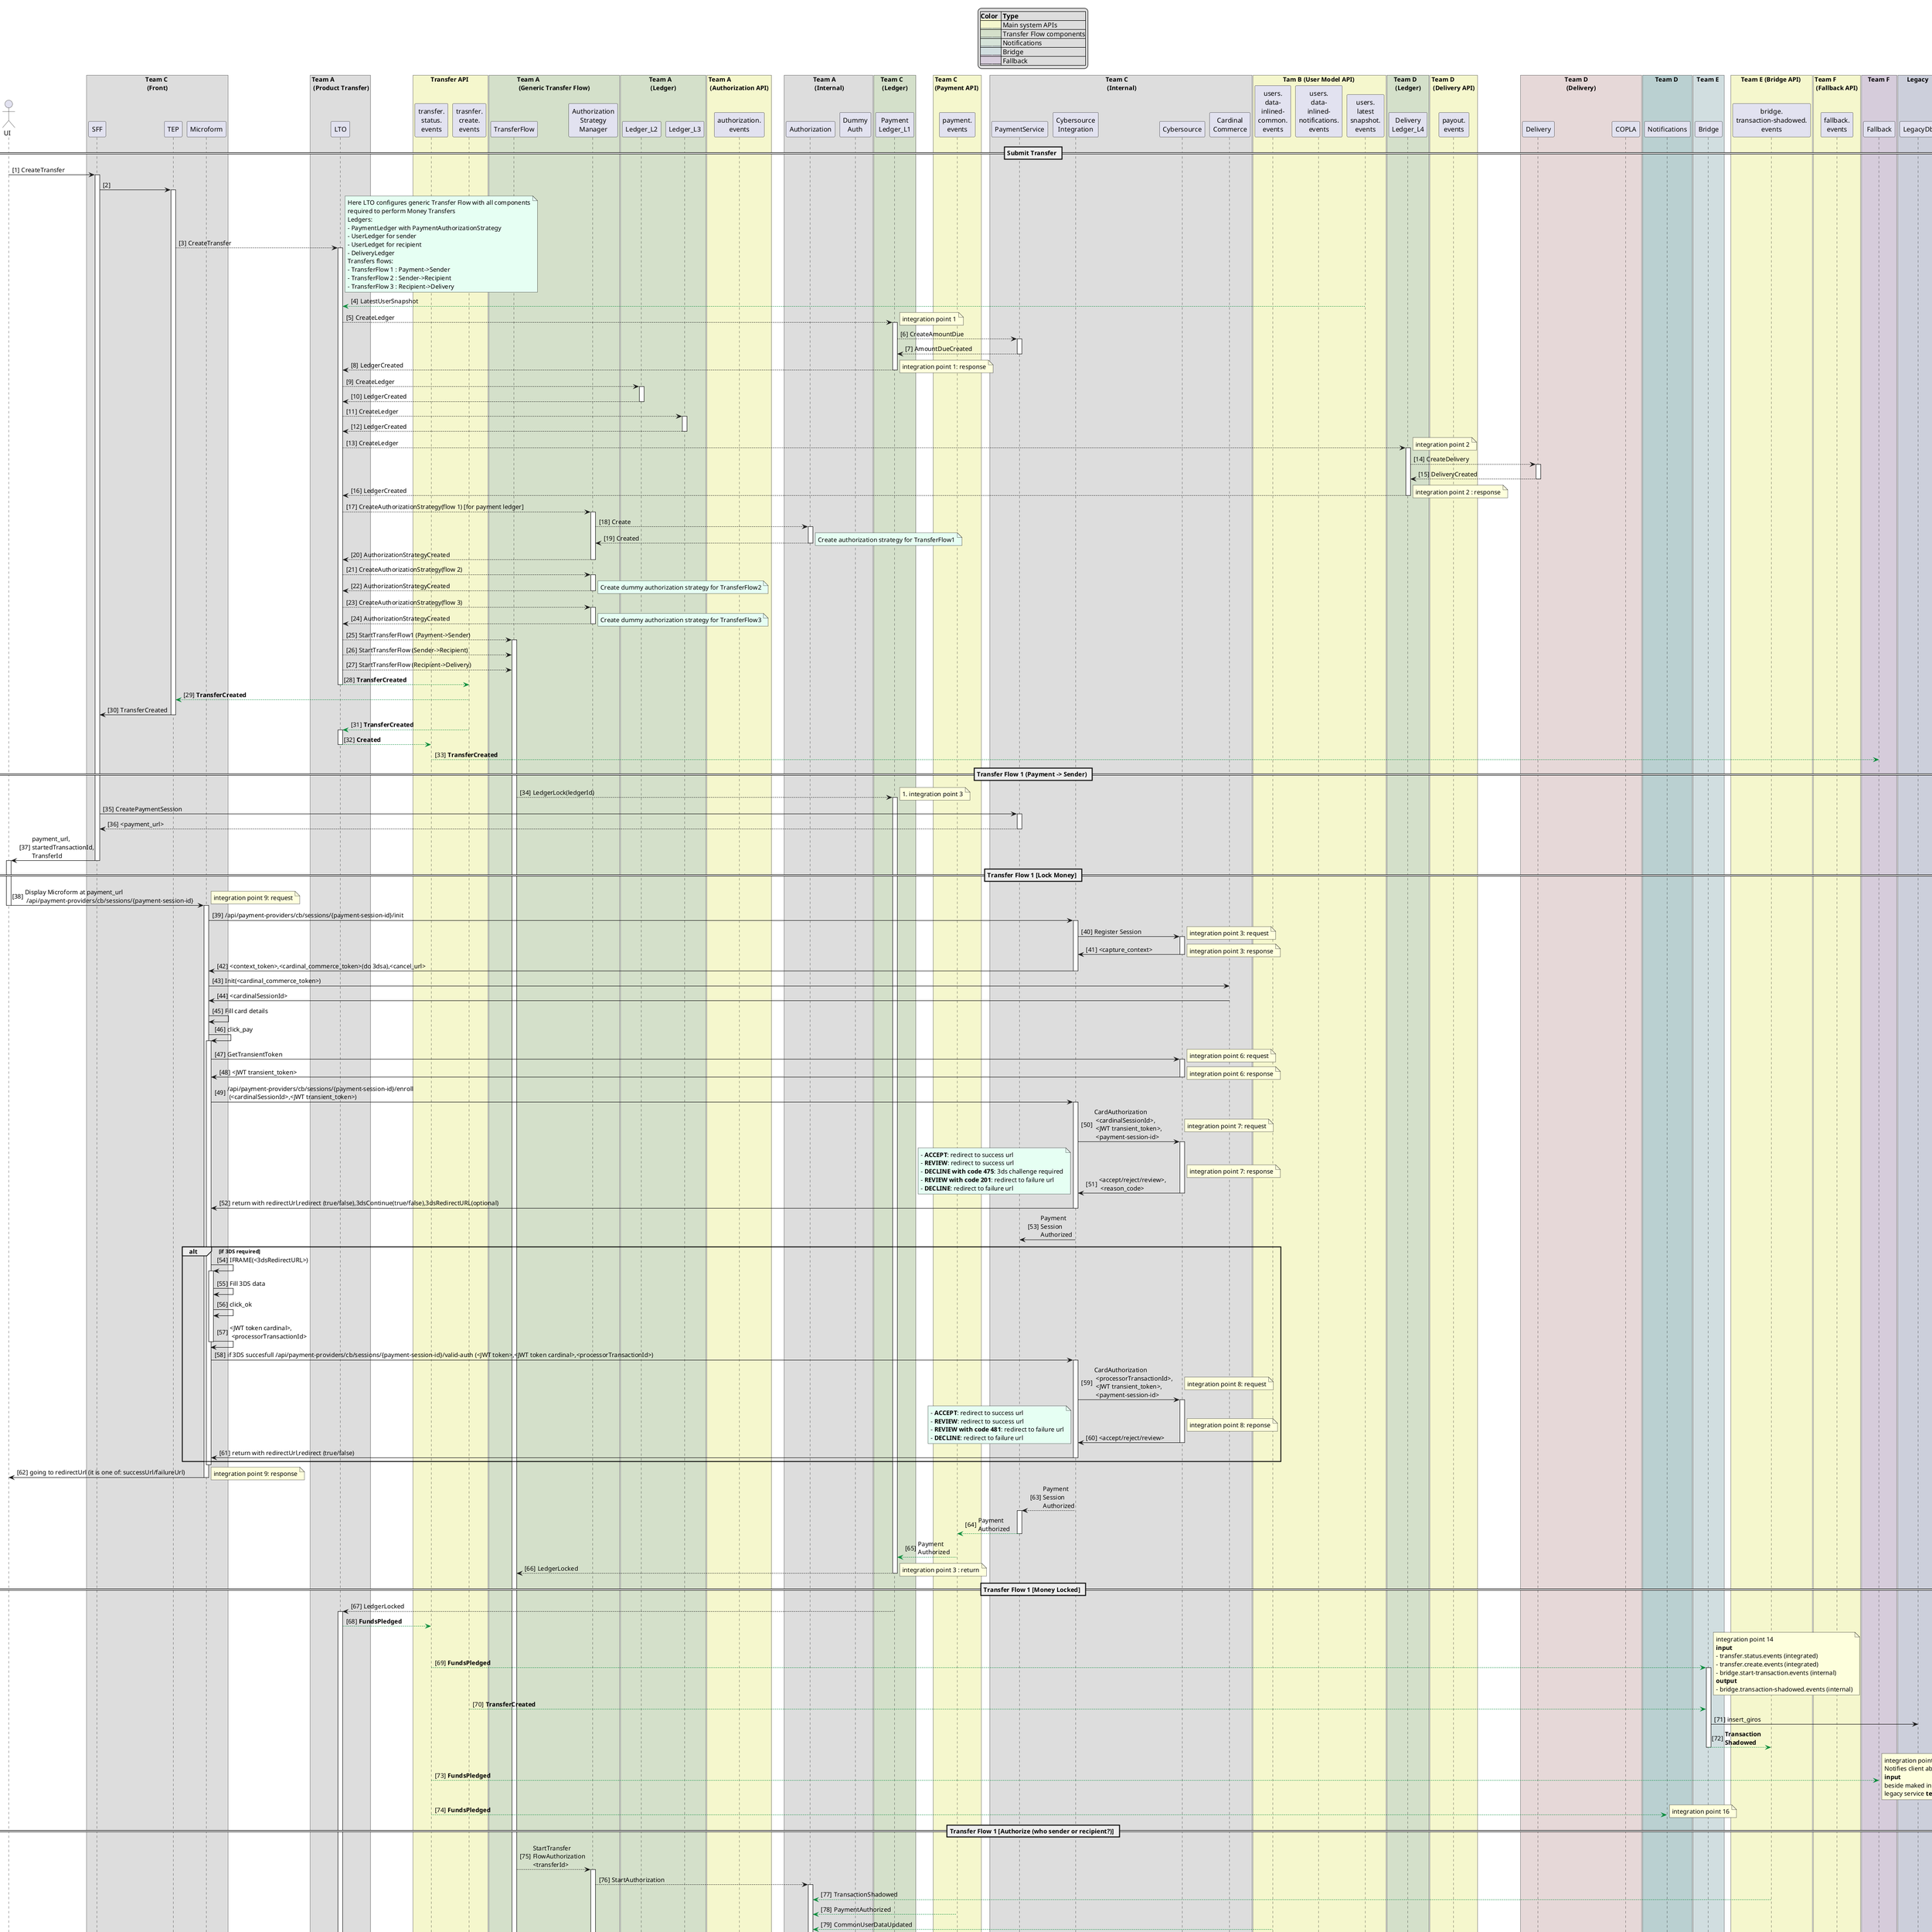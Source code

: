 @startuml

autonumber "[0]"

legend top
|=Color |= Type |
|<back:#f5f7cd>___________________</back>| Main system APIs |
|<back:#d4e0ca>___________________</back>| Transfer Flow components|
|<back:#d5e3d8>___________________</back>| Notifications|
|<back:#d1dee0>___________________</back>| Bridge|
|<back:#d6ccdb>___________________</back>| Fallback |
endlegend

actor UI
box Team C \n (Front)
    participant SFF as SFF
    participant TEP
    participant Microform    
end box

box Team A \n (Product Transfer)
    participant LTO as LTO
end box

box Transfer API #f5f7cd
    participant "transfer.\nstatus.\nevents" as transfer_status 
    participant "trasnfer.\ncreate.\nevents" as transfer_create
end box

box Team A \n (Generic Transfer Flow) #d4e0ca
    participant TransferFlow
    participant "Authorization\nStrategy\nManager" as AuthorizationStrategyManager
end box

box Team A \n (Ledger) #d4e0ca
    participant Ledger_L2
    participant Ledger_L3
end box

box Team A \n (Authorization API) #f5f7cd
    participant "authorization.\nevents" as authorization_events
end box

box Team A \n (Internal)
    participant Authorization
    participant "Dummy\nAuth" as DummyAuth
end box

box Team C \n (Ledger) #d4e0ca
    participant "Payment\nLedger_L1" as PaymentLedger_L1
end box

box Team C \n(Payment API) #f5f7cd
    participant "payment.\nevents" as payment_events
end box

box Team C \n (Internal) 
    participant PaymentService
    participant "Cybersource\nIntegration" as CybersourceIntegration
    participant Cybersource
    participant "Cardinal\nCommerce" as CardinalCommerce
end box

box Tam B (User Model API) #f5f7cd
    participant "users.\ndata-\ninlined-\ncommon.\nevents" as  user_common
    participant "users.\ndata-\ninlined-\nnotifications.\nevents" as user_notifications
    participant "users.\nlatest\nsnapshot.\nevents" as user_snapshots
end box

box Team D \n (Ledger) #d4e0ca
    participant "Delivery\nLedger_L4" as DeliveryLedger_L4
end box

box Team D \n (Delivery API) #f5f7cd
    participant "payout.\nevents" as payout_events
end box

box Team D \n (Delivery) #e6d8d8
    participant Delivery
    participant COPLA
end box

box Team D #bad0d1
    participant Notifications
end box

box Team E #d1dee0
    participant Bridge
end box 

box Team E (Bridge API) #f5f7cd
    participant "bridge.\ntransaction-shadowed.\nevents" as bridge_events
end box

box Team F \n (Fallback API) #f5f7cd
    participant "fallback.\nevents" as fallback_events
end box

box Team F #d6ccdb
    participant Fallback
end box

box Legacy #cccfdb
    participant LegacyDb
end box

== Submit Transfer ==
UI -> SFF: CreateTransfer
activate SFF
    SFF -> TEP++
    TEP --> LTO: CreateTransfer
    note right #e6fff3
        Here LTO configures generic Transfer Flow with all components
        required to perform Money Transfers
        Ledgers:
        - PaymentLedger with PaymentAuthorizationStrategy
        - UserLedger for sender
        - UserLedget for recipient
        - DeliveryLedger
        Transfers flows:
        - TransferFlow 1 : Payment->Sender
        - TransferFlow 2 : Sender->Recipient
        - TransferFlow 3 : Recipient->Delivery
    end note
    activate LTO
        LTO <-[#008a37]- user_snapshots: LatestUserSnapshot
        LTO --> PaymentLedger_L1++: CreateLedger 
        note right
            integration point 1
        end note
        PaymentLedger_L1 --> PaymentService++: CreateAmountDue
        PaymentLedger_L1 <-- PaymentService--: AmountDueCreated
        LTO <-- PaymentLedger_L1--: LedgerCreated
        note right
            integration point 1: response
        end note
        LTO --> Ledger_L2++: CreateLedger
        LTO <-- Ledger_L2--: LedgerCreated
        LTO --> Ledger_L3++: CreateLedger
        LTO <-- Ledger_L3--: LedgerCreated
        LTO --> DeliveryLedger_L4++: CreateLedger
        note right
            integration point 2
        end note
        DeliveryLedger_L4 --> Delivery++: CreateDelivery
        DeliveryLedger_L4 <-- Delivery--: DeliveryCreated
        LTO <-- DeliveryLedger_L4--: LedgerCreated
        note right 
            integration point 2 : response
        end note
        LTO --> AuthorizationStrategyManager++: CreateAuthorizationStrategy(flow 1) [for payment ledger]
        AuthorizationStrategyManager --> Authorization++: Create
        AuthorizationStrategyManager <-- Authorization--: Created
        note right #e6fff3
            Create authorization strategy for TransferFlow1
        end note
        LTO <-- AuthorizationStrategyManager: AuthorizationStrategyCreated
        deactivate AuthorizationStrategyManager
        LTO --> AuthorizationStrategyManager++: CreateAuthorizationStrategy(flow 2)
        LTO <-- AuthorizationStrategyManager--: AuthorizationStrategyCreated
        note right #e6fff3
            Create dummy authorization strategy for TransferFlow2
        end note
        LTO --> AuthorizationStrategyManager++: CreateAuthorizationStrategy(flow 3) 
        LTO <-- AuthorizationStrategyManager--: AuthorizationStrategyCreated
        note right #e6fff3
            Create dummy authorization strategy for TransferFlow3
        end note
        LTO --> TransferFlow++ : StartTransferFlow1 (Payment->Sender)
        LTO --> TransferFlow : StartTransferFlow (Sender->Recipient)
        LTO --> TransferFlow : StartTransferFlow (Recipient->Delivery)
        LTO -[#008a37]-> transfer_create: **TransferCreated** 
    deactivate LTO

        transfer_create -[#008a37]-> TEP: **TransferCreated**
        SFF <- TEP--: TransferCreated
        

        transfer_create -[#008a37]-> LTO++: **TransferCreated**
        LTO -[#008a37]-> transfer_status: **Created** 
        deactivate LTO
        
        transfer_status -[#008a37]-> Fallback : **TransferCreated**

== Transfer Flow 1 (Payment -> Sender) ==
        TransferFlow --> PaymentLedger_L1++: LedgerLock(ledgerId)
        note right
            #integration point 3
        end note
    SFF -> PaymentService++: CreatePaymentSession
    ' payment service uderza do CybersourceIntegration
    ' tworzy payment session z Id które jest potem wysyłane do Cybersource jako correlationId
    ' CybersourceIntegration zwraca redirect_link_1 ten na który wchodzi użytkownik żeby się zautoryzować (ten który wyświetla formatkę z danymi karty)
    SFF <-- PaymentService--: <payment_url>
    UI <- SFF: payment_url,\nstartedTransactionId,\nTransferId
deactivate SFF
activate UI

== Transfer Flow 1 [Lock Money] ==
UI -> Microform: Display Microform at payment_url \n /api/payment-providers/cb/sessions/{payment-session-id}
note right
    integration point 9: request
end note
deactivate UI
activate Microform
    Microform -> CybersourceIntegration++: /api/payment-providers/cb/sessions/{payment-session-id}/init
        CybersourceIntegration -> Cybersource++: Register Session
        note right
            integration point 3: request
        end note
        CybersourceIntegration <- Cybersource--: <capture_context>
        note right
            integration point 3: response
        end note
    Microform <- CybersourceIntegration--: <context_token>,<cardinal_commerce_token>(do 3dsa),<cancel_url>
    Microform -> CardinalCommerce: Init(<cardinal_commerce_token>)
    CardinalCommerce -> Microform: <cardinalSessionId>
    Microform -> Microform: Fill card details
    Microform -> Microform: click_pay
    activate Microform
        Microform -> Cybersource++: GetTransientToken
        note right
            integration point 6: request
        end note
        Microform <- Cybersource--: <JWT transient_token>
        note right
            integration point 6: response
        end note
        Microform -> CybersourceIntegration++: /api/payment-providers/cb/sessions/{payment-session-id}/enroll \n (<cardinalSessionId>,<JWT transient_token>)
            CybersourceIntegration -> Cybersource++: CardAuthorization \n <cardinalSessionId>, \n <JWT transient_token>, \n <payment-session-id>
            note right
                integration point 7: request
            end note
            CybersourceIntegration <- Cybersource--: <accept/reject/review>, \n <reason_code>
            note right
                integration point 7: response
            end note
            note left #e6fff3
            - **ACCEPT**: redirect to success url
            - **REVIEW**: redirect to success url
            - **DECLINE with code 475**: 3ds challenge required
            - **REVIEW with code 201**: redirect to failure url
            - **DECLINE**: redirect to failure url
            end note
        Microform <- CybersourceIntegration--: return with redirectUrl,redirect (true/false),3dsContinue(true/false),3dsRedirectURL(optional)
        PaymentService <- CybersourceIntegration--: Payment\nSession\nAuthorized
        alt if 3DS required
            Microform -> Microform: IFRAME(<3dsRedirectURL>)
            activate Microform
              Microform -> Microform: Fill 3DS data
              Microform -> Microform: click_ok
              Microform -> Microform: <JWT token cardinal>, \n <processorTransactionId>
            deactivate Microform
            Microform -> CybersourceIntegration++: if 3DS succesfull /api/payment-providers/cb/sessions/{payment-session-id}/valid-auth (<JWT token>,<JWT token cardinal>,<processorTransactionId>)
                CybersourceIntegration -> Cybersource++: CardAuthorization \n <processorTransactionId>, \n <JWT transient_token>, \n <payment-session-id>
                note right
                    integration point 8: request
                end note
                CybersourceIntegration <- Cybersource--: <accept/reject/review>
                note right
                    integration point 8: reponse
                end note
                note left #e6fff3
                - **ACCEPT**: redirect to success url
                - **REVIEW**: redirect to success url
                - **REVIEW with code 481**: redirect to failure url
                - **DECLINE**: redirect to failure url
                end note
            Microform <- CybersourceIntegration--: return with redirectUrl,redirect (true/false)
        end
        deactivate Microform
UI <- Microform-- :going to redirectUrl (it is one of: successUrl/failureUrl)
note right
    integration point 9: response
end note


CybersourceIntegration --> PaymentService++: Payment\nSession\nAuthorized
payment_events <-[#008a37]- PaymentService-- : Payment\nAuthorized

PaymentLedger_L1 <-[#008a37]- payment_events: Payment\nAuthorized
TransferFlow <-- PaymentLedger_L1--: LedgerLocked 
note right
    integration point 3 : return
end note


== Transfer Flow 1 [Money Locked] ==
PaymentLedger_L1 --> LTO++: LedgerLocked
LTO -[#008a37]-> transfer_status : **FundsPledged**

transfer_status -[#008a37]-> Bridge++: **FundsPledged**
note right
    integration point 14
    **input**
    - transfer.status.events (integrated)
    - transfer.create.events (integrated)
    - bridge.start-transaction.events (internal)
    **output**
    - bridge.transaction-shadowed.events (internal)
end note
transfer_create -[#008a37]-> Bridge: **TransferCreated**
Bridge -> LegacyDb: insert_giros
Bridge -[#008a37]-> bridge_events: **Transaction**\n**Shadowed**
deactivate Bridge

transfer_status -[#008a37]-> Fallback: **FundsPledged**
note right
    integration point 12
    Notifies client about FundsPledged
    **input**
    beside maked inputs it reaches
    legacy service **template-service**
end note

transfer_status -[#008a37]-> Notifications : **FundsPledged**
note right
    integration point 16
end note

== Transfer Flow 1 [Authorize (who sender or recipient?)] ==

TransferFlow --> AuthorizationStrategyManager++: StartTransfer\nFlowAuthorization\n<transferId>
    AuthorizationStrategyManager --> Authorization++: StartAuthorization
    bridge_events -[#008a37]-> Authorization: TransactionShadowed
    payment_events -[#008a37]-> Authorization: PaymentAuthorized
    user_common -[#008a37]-> Authorization: CommonUserDataUpdated
    user_notifications -[#008a37]-> Authorization: NotificationsUserDataUpdated
    note left
    integration point 15
    **following inputs are used either directly in this service or services called from it**
    **inputs**
    - authorization.commands StartAuthorization (internal)
    - transfer.session.events SenderTransferSession (integrated)
    - bridge.start-transaction.events TransactionShadowed (integrated)
    - payment.events PaymentAuthorised (integrated)
    - user.data-inlined-notification.events NotificationsUserDataUpdated (integrated)
    - user.data-inlined-common.events CommonUserDataUpdated (integrated)
    **outputs**
    - authorization.events AuthorizationCompleted
    end note
    authorization_events <-[#008a37]- Authorization--: Authorization\nCompleted\n(accepted or\nrejected)
    AuthorizationStrategyManager <-[#008a37]- authorization_events--: AuthorizationCompleted
    ' AuthorizationCompleted(accepted, rejected)
    ' słucha i i strategy manager jak i fallback TODO: fallback filtruje po rejected
    ' a manager po accepted
    authorization_events -[#008a37]-> Fallback++: AuthorizationCompleted
    note right
        integration point 17
        **input**
        - authorization.events AuthorizationCompleted
        catch reason for cancellation
        TODO: Verify?
        does Fallback filter here AuthorizationCompleted(rejected) ?
        or it works somehow differently?
    end note
    deactivate Fallback
TransferFlow <-- AuthorizationStrategyManager: TransferFlow\nAuthorization\nCompleted
' chage to queue
LTO <--AuthorizationStrategyManager--: TransferFlow\nAuthorizationCompleted
LTO -[#008a37]-> transfer_status: **Authorized**

transfer_status -[#008a37]-> Fallback: **Authorized**
note right
    integration point 18
    **input**
    - transfer.status.events **Authorized**
end note

== Transfer Flow 1 [Capture money] ==
TransferFlow --> PaymentLedger_L1++: LedgerCapture
note right
    integration point 4
end note

PaymentLedger_L1 --> PaymentService++: CapturePayment
PaymentService --> CybersourceIntegration++: Capture\nPayment\nSession
PaymentService <-- CybersourceIntegration--: Payment\nSession\nCaptured
PaymentLedger_L1 <-- PaymentService--: PaymentCaptured
TransferFlow <-- PaymentLedger_L1--: LedgerCaptured
note right
    integration point 4 : return
end note
' todo, change to queues
PaymentLedger_L1 --> LTO: LedgerCaptured
LTO -[#008a37]-> transfer_status: **FundsReceived**
transfer_status -[#008a37]-> Fallback: **FundsReceived**
note right
    integration point 19
    **input**
    - transfer.status.events **FundsReceived**
end note

transfer_status -[#008a37]-> Bridge++: **FundsReceived**
Bridge -> LegacyDb : update_giros \n (PaymentApproved->FundsPledged)
note left
    integration point 13
    **input**
    - transfer.status.events
    **output**
    - bridge.transaction-shadowed.events
end note
deactivate Bridge
== Transfer Flow 1 [TopUp sender] ==
TransferFlow --> Ledger_L2++: Topup
TransferFlow <-- Ledger_L2--: ToppedUp
deactivate TransferFlow
== Transfer Flow 2 (Sender -> Recipient) ==
TransferFlow --> Ledger_L2++: LedgerLock
activate TransferFlow
TransferFlow <-- Ledger_L2--: LedgerLocked
TransferFlow --> DummyAuth++: Authorize
TransferFlow <-- DummyAuth--: Authorized
TransferFlow --> Ledger_L2++: Capture
TransferFlow <-- Ledger_L2--: Captured
TransferFlow --> Ledger_L3++: Topup
TransferFlow <-- Ledger_L3--: ToppedUp
deactivate TransferFlow
== Transfer Flow 3 (Recipient -> Delivery) ==
TransferFlow --> Ledger_L3++: LedgerLock
activate TransferFlow
TransferFlow <-- Ledger_L3--: LedgerLocked
TransferFlow --> DummyAuth++: Authorize
TransferFlow <-- DummyAuth--: Authorized
TransferFlow --> Ledger_L3++: Capture
TransferFlow <-- Ledger_L3--: Captured
TransferFlow --> DeliveryLedger_L4++: Topup
    note right
        integration point 5
    end note
    DeliveryLedger_L4 --> Delivery++: MakeDelivery
        Delivery --> Notifications:  (payout.commands)\n MakeCashPickup
        note right
            integration point 10
            Notifies client that money is ready to be picked up
        end note
        Delivery --> COPLA++:  (payout.commands)\n MakeCashPickup
        note right
            integration point 11
        end note
        COPLA -> LegacyDb: update_giros (sets status=payed)
        payout_events <-[#008a37]- COPLA--: PayoutSucceded
        Delivery <-[#008a37]- payout_events: PayoutSucceded
    DeliveryLedger_L4 <-- Delivery--: (payout.events)\n DeliverySucceded
    ' if DeliveryFailed(payout.events) to fallback TODO
TransferFlow <-- DeliveryLedger_L4--: ToppedUp
note right
    integration point 5 : return
end note
' todo through topic
DeliveryLedger_L4 --> LTO: ToppedUp
LTO -[#008a37]-> transfer_status: **Delivered**
deactivate TransferFlow
@enduml


' notifications (FundsPledged)
' 1. TopUp realizowany przez ledger delivery

' 2. Cancel realizowany przez ledger delivery
' 3. wysłanie notyfikacji klientowi w reakcji na FundsPledged
' event FundsPledged (transfer.events) 
' -> TransferNotifcations 
' -> wyciągają dane z bazki, mapping do legacy templatów (uerzenie do legacy servisu LegacyTemplateService template-service)
' -> messaging-service (internal)
' -> messaging-service -> tempalte-service (intenal)
' -> azure ()
' 4. wysłanie notyfikacji klientowi w reakcji na MakeCashPickup command (pieniądze gotowe do pobrania)

- Deploy Registration, Authentication and User Model to PROD environment 
- Finish polishing user model: event types, replicas count, turn off topic/schema autocreation. 
- Move AppD configuration forward 
- Release TeamB splunk dashboards
- Handle Dispatcher revitalization
